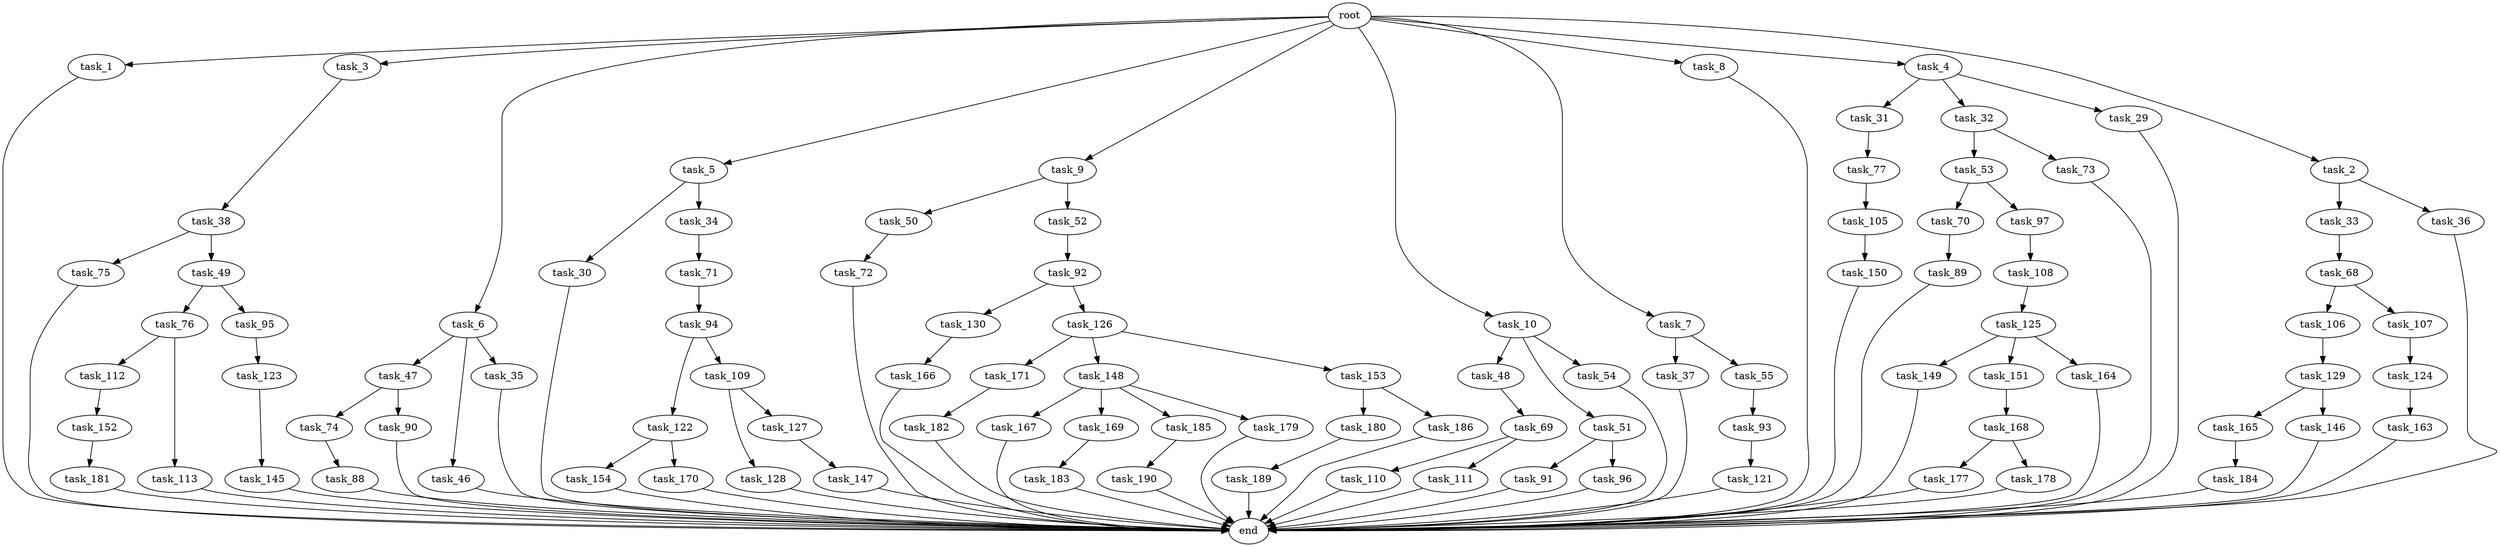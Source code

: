 digraph G {
  task_110 [size="420906795008.000000"];
  task_31 [size="137438953472.000000"];
  task_33 [size="549755813888.000000"];
  task_38 [size="549755813888.000000"];
  task_147 [size="420906795008.000000"];
  task_76 [size="549755813888.000000"];
  task_112 [size="695784701952.000000"];
  task_167 [size="549755813888.000000"];
  task_106 [size="77309411328.000000"];
  task_177 [size="137438953472.000000"];
  task_165 [size="137438953472.000000"];
  task_32 [size="137438953472.000000"];
  task_123 [size="695784701952.000000"];
  task_30 [size="214748364800.000000"];
  task_111 [size="420906795008.000000"];
  task_169 [size="549755813888.000000"];
  end [size="0.000000"];
  task_71 [size="214748364800.000000"];
  task_47 [size="34359738368.000000"];
  task_74 [size="309237645312.000000"];
  task_154 [size="549755813888.000000"];
  task_70 [size="420906795008.000000"];
  task_53 [size="549755813888.000000"];
  task_122 [size="309237645312.000000"];
  task_1 [size="1024.000000"];
  task_152 [size="137438953472.000000"];
  task_3 [size="1024.000000"];
  task_6 [size="1024.000000"];
  task_185 [size="549755813888.000000"];
  task_36 [size="549755813888.000000"];
  task_46 [size="34359738368.000000"];
  task_48 [size="34359738368.000000"];
  task_5 [size="1024.000000"];
  task_149 [size="695784701952.000000"];
  task_145 [size="420906795008.000000"];
  task_166 [size="695784701952.000000"];
  task_183 [size="695784701952.000000"];
  task_51 [size="34359738368.000000"];
  task_146 [size="137438953472.000000"];
  task_77 [size="309237645312.000000"];
  task_34 [size="214748364800.000000"];
  task_95 [size="549755813888.000000"];
  task_9 [size="1024.000000"];
  task_68 [size="549755813888.000000"];
  task_105 [size="214748364800.000000"];
  task_29 [size="137438953472.000000"];
  task_182 [size="214748364800.000000"];
  task_179 [size="549755813888.000000"];
  task_109 [size="309237645312.000000"];
  task_35 [size="34359738368.000000"];
  task_180 [size="309237645312.000000"];
  task_108 [size="695784701952.000000"];
  task_130 [size="695784701952.000000"];
  task_75 [size="309237645312.000000"];
  task_10 [size="1024.000000"];
  task_37 [size="137438953472.000000"];
  task_150 [size="858993459200.000000"];
  task_69 [size="858993459200.000000"];
  task_89 [size="695784701952.000000"];
  task_94 [size="309237645312.000000"];
  task_186 [size="309237645312.000000"];
  task_90 [size="309237645312.000000"];
  task_121 [size="695784701952.000000"];
  task_91 [size="137438953472.000000"];
  task_125 [size="214748364800.000000"];
  task_151 [size="695784701952.000000"];
  task_189 [size="695784701952.000000"];
  task_129 [size="549755813888.000000"];
  task_97 [size="420906795008.000000"];
  task_72 [size="420906795008.000000"];
  task_107 [size="77309411328.000000"];
  task_96 [size="137438953472.000000"];
  task_88 [size="137438953472.000000"];
  task_128 [size="695784701952.000000"];
  task_184 [size="549755813888.000000"];
  task_126 [size="695784701952.000000"];
  task_7 [size="1024.000000"];
  task_171 [size="420906795008.000000"];
  task_50 [size="695784701952.000000"];
  task_164 [size="695784701952.000000"];
  root [size="0.000000"];
  task_49 [size="309237645312.000000"];
  task_127 [size="695784701952.000000"];
  task_124 [size="420906795008.000000"];
  task_92 [size="695784701952.000000"];
  task_8 [size="1024.000000"];
  task_168 [size="214748364800.000000"];
  task_55 [size="137438953472.000000"];
  task_163 [size="137438953472.000000"];
  task_181 [size="137438953472.000000"];
  task_148 [size="420906795008.000000"];
  task_170 [size="549755813888.000000"];
  task_52 [size="695784701952.000000"];
  task_73 [size="549755813888.000000"];
  task_4 [size="1024.000000"];
  task_153 [size="420906795008.000000"];
  task_190 [size="137438953472.000000"];
  task_93 [size="34359738368.000000"];
  task_2 [size="1024.000000"];
  task_178 [size="137438953472.000000"];
  task_113 [size="695784701952.000000"];
  task_54 [size="34359738368.000000"];

  task_110 -> end [size="1.000000"];
  task_31 -> task_77 [size="301989888.000000"];
  task_33 -> task_68 [size="536870912.000000"];
  task_38 -> task_75 [size="301989888.000000"];
  task_38 -> task_49 [size="301989888.000000"];
  task_147 -> end [size="1.000000"];
  task_76 -> task_112 [size="679477248.000000"];
  task_76 -> task_113 [size="679477248.000000"];
  task_112 -> task_152 [size="134217728.000000"];
  task_167 -> end [size="1.000000"];
  task_106 -> task_129 [size="536870912.000000"];
  task_177 -> end [size="1.000000"];
  task_165 -> task_184 [size="536870912.000000"];
  task_32 -> task_73 [size="536870912.000000"];
  task_32 -> task_53 [size="536870912.000000"];
  task_123 -> task_145 [size="411041792.000000"];
  task_30 -> end [size="1.000000"];
  task_111 -> end [size="1.000000"];
  task_169 -> task_183 [size="679477248.000000"];
  task_71 -> task_94 [size="301989888.000000"];
  task_47 -> task_90 [size="301989888.000000"];
  task_47 -> task_74 [size="301989888.000000"];
  task_74 -> task_88 [size="134217728.000000"];
  task_154 -> end [size="1.000000"];
  task_70 -> task_89 [size="679477248.000000"];
  task_53 -> task_97 [size="411041792.000000"];
  task_53 -> task_70 [size="411041792.000000"];
  task_122 -> task_154 [size="536870912.000000"];
  task_122 -> task_170 [size="536870912.000000"];
  task_1 -> end [size="1.000000"];
  task_152 -> task_181 [size="134217728.000000"];
  task_3 -> task_38 [size="536870912.000000"];
  task_6 -> task_46 [size="33554432.000000"];
  task_6 -> task_35 [size="33554432.000000"];
  task_6 -> task_47 [size="33554432.000000"];
  task_185 -> task_190 [size="134217728.000000"];
  task_36 -> end [size="1.000000"];
  task_46 -> end [size="1.000000"];
  task_48 -> task_69 [size="838860800.000000"];
  task_5 -> task_30 [size="209715200.000000"];
  task_5 -> task_34 [size="209715200.000000"];
  task_149 -> end [size="1.000000"];
  task_145 -> end [size="1.000000"];
  task_166 -> end [size="1.000000"];
  task_183 -> end [size="1.000000"];
  task_51 -> task_91 [size="134217728.000000"];
  task_51 -> task_96 [size="134217728.000000"];
  task_146 -> end [size="1.000000"];
  task_77 -> task_105 [size="209715200.000000"];
  task_34 -> task_71 [size="209715200.000000"];
  task_95 -> task_123 [size="679477248.000000"];
  task_9 -> task_50 [size="679477248.000000"];
  task_9 -> task_52 [size="679477248.000000"];
  task_68 -> task_106 [size="75497472.000000"];
  task_68 -> task_107 [size="75497472.000000"];
  task_105 -> task_150 [size="838860800.000000"];
  task_29 -> end [size="1.000000"];
  task_182 -> end [size="1.000000"];
  task_179 -> end [size="1.000000"];
  task_109 -> task_127 [size="679477248.000000"];
  task_109 -> task_128 [size="679477248.000000"];
  task_35 -> end [size="1.000000"];
  task_180 -> task_189 [size="679477248.000000"];
  task_108 -> task_125 [size="209715200.000000"];
  task_130 -> task_166 [size="679477248.000000"];
  task_75 -> end [size="1.000000"];
  task_10 -> task_48 [size="33554432.000000"];
  task_10 -> task_51 [size="33554432.000000"];
  task_10 -> task_54 [size="33554432.000000"];
  task_37 -> end [size="1.000000"];
  task_150 -> end [size="1.000000"];
  task_69 -> task_110 [size="411041792.000000"];
  task_69 -> task_111 [size="411041792.000000"];
  task_89 -> end [size="1.000000"];
  task_94 -> task_122 [size="301989888.000000"];
  task_94 -> task_109 [size="301989888.000000"];
  task_186 -> end [size="1.000000"];
  task_90 -> end [size="1.000000"];
  task_121 -> end [size="1.000000"];
  task_91 -> end [size="1.000000"];
  task_125 -> task_151 [size="679477248.000000"];
  task_125 -> task_149 [size="679477248.000000"];
  task_125 -> task_164 [size="679477248.000000"];
  task_151 -> task_168 [size="209715200.000000"];
  task_189 -> end [size="1.000000"];
  task_129 -> task_165 [size="134217728.000000"];
  task_129 -> task_146 [size="134217728.000000"];
  task_97 -> task_108 [size="679477248.000000"];
  task_72 -> end [size="1.000000"];
  task_107 -> task_124 [size="411041792.000000"];
  task_96 -> end [size="1.000000"];
  task_88 -> end [size="1.000000"];
  task_128 -> end [size="1.000000"];
  task_184 -> end [size="1.000000"];
  task_126 -> task_171 [size="411041792.000000"];
  task_126 -> task_153 [size="411041792.000000"];
  task_126 -> task_148 [size="411041792.000000"];
  task_7 -> task_37 [size="134217728.000000"];
  task_7 -> task_55 [size="134217728.000000"];
  task_171 -> task_182 [size="209715200.000000"];
  task_50 -> task_72 [size="411041792.000000"];
  task_164 -> end [size="1.000000"];
  root -> task_9 [size="1.000000"];
  root -> task_5 [size="1.000000"];
  root -> task_7 [size="1.000000"];
  root -> task_10 [size="1.000000"];
  root -> task_2 [size="1.000000"];
  root -> task_1 [size="1.000000"];
  root -> task_8 [size="1.000000"];
  root -> task_4 [size="1.000000"];
  root -> task_3 [size="1.000000"];
  root -> task_6 [size="1.000000"];
  task_49 -> task_76 [size="536870912.000000"];
  task_49 -> task_95 [size="536870912.000000"];
  task_127 -> task_147 [size="411041792.000000"];
  task_124 -> task_163 [size="134217728.000000"];
  task_92 -> task_130 [size="679477248.000000"];
  task_92 -> task_126 [size="679477248.000000"];
  task_8 -> end [size="1.000000"];
  task_168 -> task_177 [size="134217728.000000"];
  task_168 -> task_178 [size="134217728.000000"];
  task_55 -> task_93 [size="33554432.000000"];
  task_163 -> end [size="1.000000"];
  task_181 -> end [size="1.000000"];
  task_148 -> task_185 [size="536870912.000000"];
  task_148 -> task_179 [size="536870912.000000"];
  task_148 -> task_169 [size="536870912.000000"];
  task_148 -> task_167 [size="536870912.000000"];
  task_170 -> end [size="1.000000"];
  task_52 -> task_92 [size="679477248.000000"];
  task_73 -> end [size="1.000000"];
  task_4 -> task_31 [size="134217728.000000"];
  task_4 -> task_32 [size="134217728.000000"];
  task_4 -> task_29 [size="134217728.000000"];
  task_153 -> task_180 [size="301989888.000000"];
  task_153 -> task_186 [size="301989888.000000"];
  task_190 -> end [size="1.000000"];
  task_93 -> task_121 [size="679477248.000000"];
  task_2 -> task_36 [size="536870912.000000"];
  task_2 -> task_33 [size="536870912.000000"];
  task_178 -> end [size="1.000000"];
  task_113 -> end [size="1.000000"];
  task_54 -> end [size="1.000000"];
}
